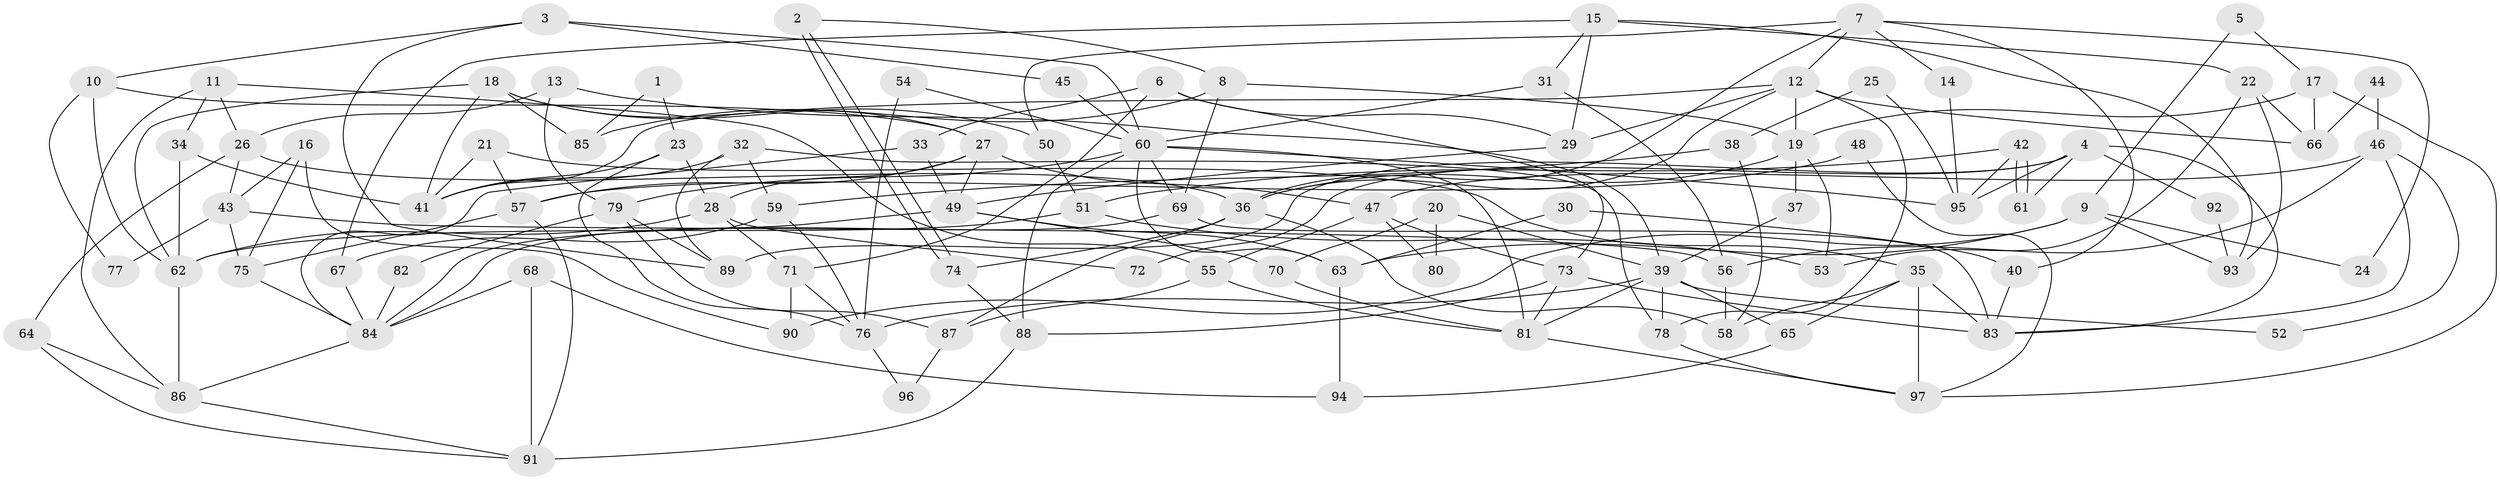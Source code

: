 // Generated by graph-tools (version 1.1) at 2025/50/03/09/25 03:50:06]
// undirected, 97 vertices, 194 edges
graph export_dot {
graph [start="1"]
  node [color=gray90,style=filled];
  1;
  2;
  3;
  4;
  5;
  6;
  7;
  8;
  9;
  10;
  11;
  12;
  13;
  14;
  15;
  16;
  17;
  18;
  19;
  20;
  21;
  22;
  23;
  24;
  25;
  26;
  27;
  28;
  29;
  30;
  31;
  32;
  33;
  34;
  35;
  36;
  37;
  38;
  39;
  40;
  41;
  42;
  43;
  44;
  45;
  46;
  47;
  48;
  49;
  50;
  51;
  52;
  53;
  54;
  55;
  56;
  57;
  58;
  59;
  60;
  61;
  62;
  63;
  64;
  65;
  66;
  67;
  68;
  69;
  70;
  71;
  72;
  73;
  74;
  75;
  76;
  77;
  78;
  79;
  80;
  81;
  82;
  83;
  84;
  85;
  86;
  87;
  88;
  89;
  90;
  91;
  92;
  93;
  94;
  95;
  96;
  97;
  1 -- 23;
  1 -- 85;
  2 -- 8;
  2 -- 74;
  2 -- 74;
  3 -- 10;
  3 -- 89;
  3 -- 45;
  3 -- 60;
  4 -- 95;
  4 -- 83;
  4 -- 61;
  4 -- 72;
  4 -- 89;
  4 -- 92;
  5 -- 9;
  5 -- 17;
  6 -- 73;
  6 -- 29;
  6 -- 33;
  6 -- 71;
  7 -- 12;
  7 -- 36;
  7 -- 14;
  7 -- 24;
  7 -- 40;
  7 -- 50;
  8 -- 69;
  8 -- 19;
  8 -- 85;
  9 -- 93;
  9 -- 63;
  9 -- 24;
  9 -- 90;
  10 -- 27;
  10 -- 62;
  10 -- 77;
  11 -- 55;
  11 -- 86;
  11 -- 26;
  11 -- 34;
  12 -- 36;
  12 -- 41;
  12 -- 19;
  12 -- 29;
  12 -- 66;
  12 -- 78;
  13 -- 39;
  13 -- 26;
  13 -- 79;
  14 -- 95;
  15 -- 29;
  15 -- 67;
  15 -- 22;
  15 -- 31;
  15 -- 93;
  16 -- 75;
  16 -- 90;
  16 -- 43;
  17 -- 97;
  17 -- 19;
  17 -- 66;
  18 -- 41;
  18 -- 27;
  18 -- 50;
  18 -- 62;
  18 -- 85;
  19 -- 36;
  19 -- 37;
  19 -- 53;
  20 -- 70;
  20 -- 39;
  20 -- 80;
  21 -- 41;
  21 -- 57;
  21 -- 35;
  22 -- 66;
  22 -- 53;
  22 -- 93;
  23 -- 28;
  23 -- 76;
  23 -- 41;
  25 -- 95;
  25 -- 38;
  26 -- 43;
  26 -- 36;
  26 -- 64;
  27 -- 47;
  27 -- 49;
  27 -- 28;
  27 -- 57;
  28 -- 62;
  28 -- 71;
  28 -- 72;
  29 -- 49;
  30 -- 40;
  30 -- 63;
  31 -- 60;
  31 -- 56;
  32 -- 78;
  32 -- 41;
  32 -- 59;
  32 -- 89;
  33 -- 84;
  33 -- 49;
  34 -- 62;
  34 -- 41;
  35 -- 97;
  35 -- 58;
  35 -- 65;
  35 -- 83;
  36 -- 74;
  36 -- 58;
  36 -- 87;
  37 -- 39;
  38 -- 59;
  38 -- 58;
  39 -- 81;
  39 -- 65;
  39 -- 52;
  39 -- 76;
  39 -- 78;
  40 -- 83;
  42 -- 61;
  42 -- 61;
  42 -- 51;
  42 -- 95;
  43 -- 56;
  43 -- 75;
  43 -- 77;
  44 -- 46;
  44 -- 66;
  45 -- 60;
  46 -- 56;
  46 -- 83;
  46 -- 47;
  46 -- 52;
  47 -- 55;
  47 -- 73;
  47 -- 80;
  48 -- 57;
  48 -- 97;
  49 -- 84;
  49 -- 63;
  49 -- 70;
  50 -- 51;
  51 -- 53;
  51 -- 62;
  54 -- 76;
  54 -- 60;
  55 -- 81;
  55 -- 87;
  56 -- 58;
  57 -- 75;
  57 -- 91;
  59 -- 76;
  59 -- 67;
  60 -- 79;
  60 -- 63;
  60 -- 69;
  60 -- 81;
  60 -- 88;
  60 -- 95;
  62 -- 86;
  63 -- 94;
  64 -- 86;
  64 -- 91;
  65 -- 94;
  67 -- 84;
  68 -- 84;
  68 -- 91;
  68 -- 94;
  69 -- 83;
  69 -- 84;
  70 -- 81;
  71 -- 76;
  71 -- 90;
  73 -- 88;
  73 -- 81;
  73 -- 83;
  74 -- 88;
  75 -- 84;
  76 -- 96;
  78 -- 97;
  79 -- 89;
  79 -- 82;
  79 -- 87;
  81 -- 97;
  82 -- 84;
  84 -- 86;
  86 -- 91;
  87 -- 96;
  88 -- 91;
  92 -- 93;
}
